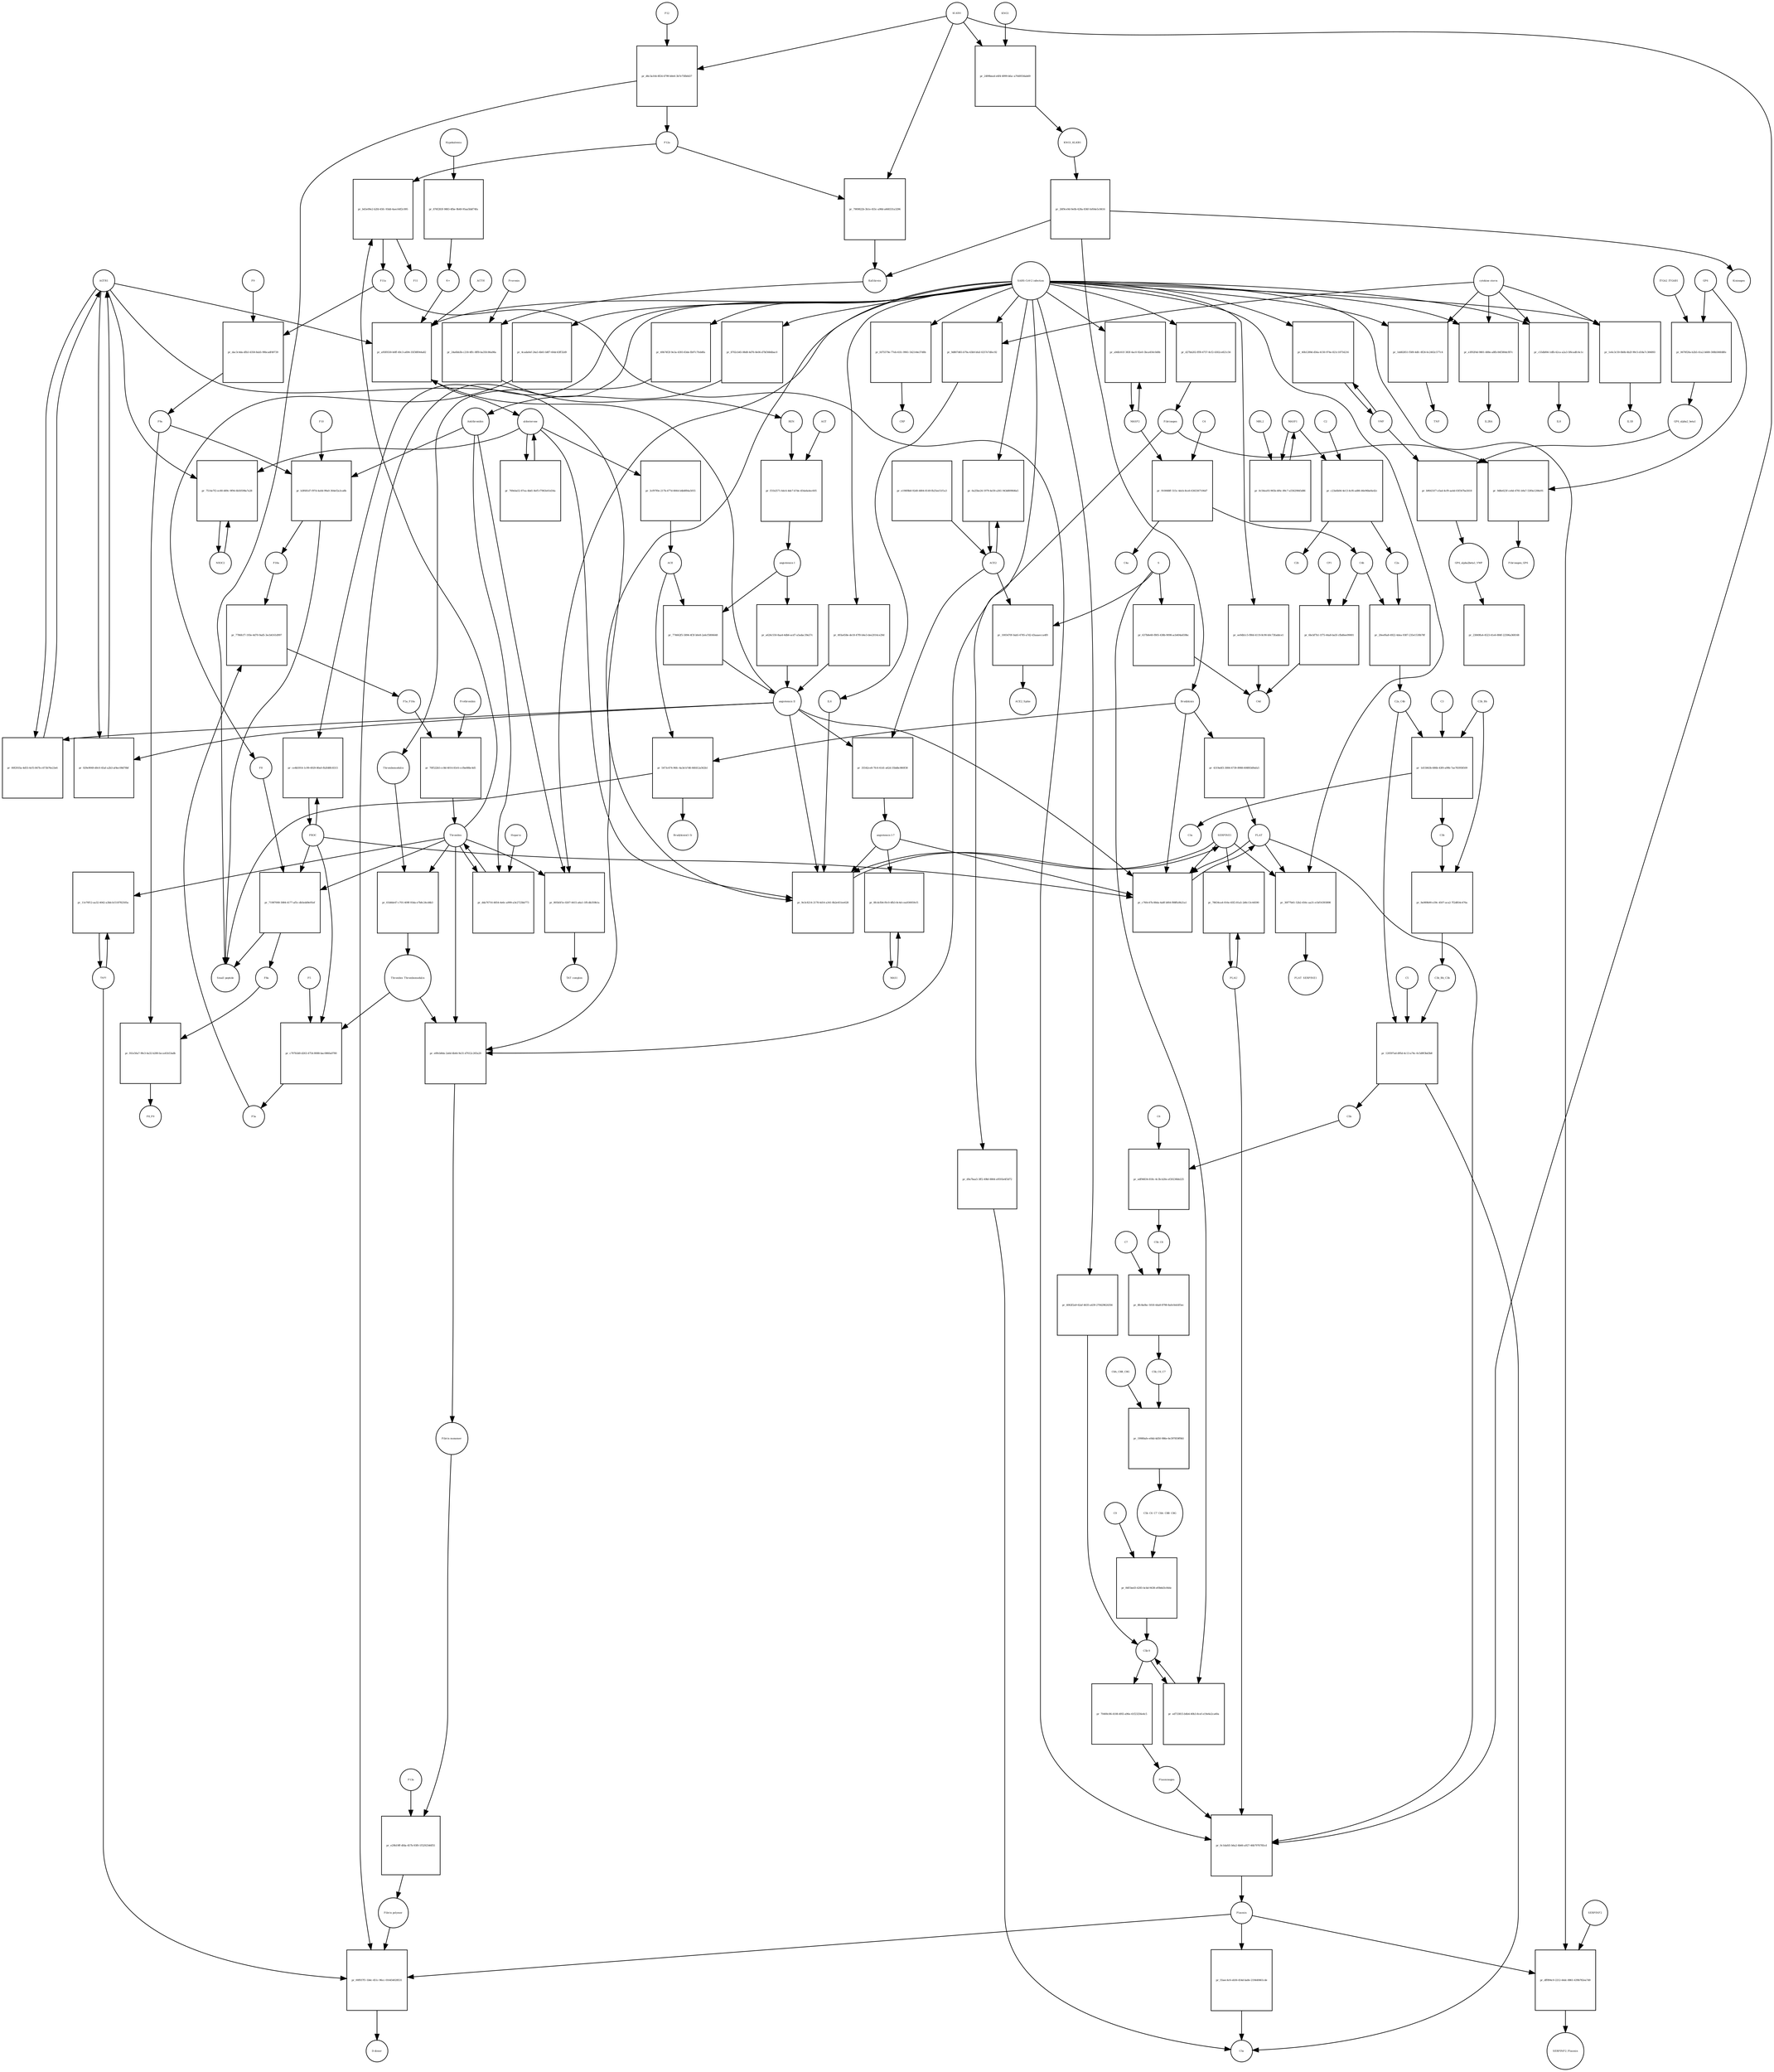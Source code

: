 strict digraph  {
F8 [annotation="urn_miriam_hgnc_3546|urn_miriam_taxonomy_9606", bipartite=0, cls=macromolecule, fontsize=4, label=F8, shape=circle];
"pr_71987008-3084-4177-af5c-db5edd9e95ef" [annotation="", bipartite=1, cls=process, fontsize=4, label="pr_71987008-3084-4177-af5c-db5edd9e95ef", shape=square];
"Small peptide" [annotation=urn_miriam_mesh_D010446, bipartite=0, cls=macromolecule, fontsize=4, label="Small peptide", shape=circle];
F8a [annotation="urn_miriam_hgnc.symbol_F8|urn_miriam_mesh_D015944|urn_miriam_taxonomy_9606", bipartite=0, cls=macromolecule, fontsize=4, label=F8a, shape=circle];
Thrombin [annotation="urn_miriam_hgnc_3535|urn_miriam_taxonomy_9606", bipartite=0, cls=macromolecule, fontsize=4, label=Thrombin, shape=circle];
PROC [annotation="urn_miriam_hgnc_9451|urn_miriam_taxonomy_9606", bipartite=0, cls=macromolecule, fontsize=4, label=PROC, shape=circle];
AGTR1 [annotation=urn_miriam_hgnc_336, bipartite=0, cls=macromolecule, fontsize=4, label=AGTR1, shape=circle];
"pr_00f2935a-4d55-4cf5-847b-c673b76e23e6" [annotation="", bipartite=1, cls=process, fontsize=4, label="pr_00f2935a-4d55-4cf5-847b-c673b76e23e6", shape=square];
"angiotensin II" [annotation="urn_miriam_obo.chebi_CHEBI%3A2718|urn_miriam_taxonomy_9606", bipartite=0, cls="simple chemical", fontsize=4, label="angiotensin II", shape=circle];
NR3C2 [annotation="", bipartite=0, cls=macromolecule, fontsize=4, label=NR3C2, shape=circle];
"pr_7514e7f2-ec80-489c-9f94-6b50598a7a28" [annotation="", bipartite=1, cls=process, fontsize=4, label="pr_7514e7f2-ec80-489c-9f94-6b50598a7a28", shape=square];
aldosterone [annotation="urn_miriam_obo.chebi_CHEBI%3A27584", bipartite=0, cls="simple chemical", fontsize=4, label=aldosterone, shape=circle];
"pr_769eba52-87ea-4bd1-8ef5-f7863e61d34a" [annotation="", bipartite=1, cls=process, fontsize=4, label="pr_769eba52-87ea-4bd1-8ef5-f7863e61d34a", shape=square];
SERPINE1 [annotation="", bipartite=0, cls=macromolecule, fontsize=4, label=SERPINE1, shape=circle];
"pr_9e3c8214-2178-4d14-a341-8b2e451ee628" [annotation="", bipartite=1, cls=process, fontsize=4, label="pr_9e3c8214-2178-4d14-a341-8b2e451ee628", shape=square];
"angiotensin I-7" [annotation="urn_miriam_obo.chebi_CHEBI%3A55438|urn_miriam_taxonomy_9606", bipartite=0, cls="simple chemical", fontsize=4, label="angiotensin I-7", shape=circle];
IL6 [annotation="urn_miriam_hgnc_6018|urn_miriam_taxonomy_9606", bipartite=0, cls=macromolecule, fontsize=4, label=IL6, shape=circle];
"pr_a95f0530-b0ff-49c3-a694-35f38f044a82" [annotation="", bipartite=1, cls=process, fontsize=4, label="pr_a95f0530-b0ff-49c3-a694-35f38f044a82", shape=square];
"SARS-CoV-2 infection" [annotation="urn_miriam_taxonomy_2697049|urn_miriam_mesh_D012327", bipartite=0, cls=phenotype, fontsize=4, label="SARS-CoV-2 infection", shape=circle];
"K+" [annotation="urn_miriam_obo.chebi_CHEBI%3A29103", bipartite=0, cls="simple chemical", fontsize=4, label="K+", shape=circle];
ACTH [annotation=urn_miriam_hgnc_9201, bipartite=0, cls="simple chemical", fontsize=4, label=ACTH, shape=circle];
"pr_493a458e-de18-47f0-b4e3-dee2014ce29d" [annotation="", bipartite=1, cls=process, fontsize=4, label="pr_493a458e-de18-47f0-b4e3-dee2014ce29d", shape=square];
Bradykinin [annotation="urn_miriam_obo.chebi_CHEBI%3A3165|urn_miriam_taxonomy_9606", bipartite=0, cls=macromolecule, fontsize=4, label=Bradykinin, shape=circle];
"pr_5473c674-96fc-4a3d-b7d6-66fd12a562b1" [annotation="", bipartite=1, cls=process, fontsize=4, label="pr_5473c674-96fc-4a3d-b7d6-66fd12a562b1", shape=square];
"Bradykinin(1-5)" [annotation="urn_miriam_mesh_C079000|urn_miriam_taxonomy_9606", bipartite=0, cls=macromolecule, fontsize=4, label="Bradykinin(1-5)", shape=circle];
ACE [annotation="urn_miriam_hgnc_2707|urn_miriam_taxonomy_9606", bipartite=0, cls=macromolecule, fontsize=4, label=ACE, shape=circle];
"pr_4319a6f3-3084-4739-8988-608f83d9afa5" [annotation="", bipartite=1, cls=process, fontsize=4, label="pr_4319a6f3-3084-4739-8988-608f83d9afa5", shape=square];
PLAT [annotation="urn_miriam_hgnc_9051|urn_miriam_taxonomy_9606", bipartite=0, cls=macromolecule, fontsize=4, label=PLAT, shape=circle];
"pr_029e9049-d0c0-45af-a2b3-af4ec08d78bf" [annotation="", bipartite=1, cls=process, fontsize=4, label="pr_029e9049-d0c0-45af-a2b3-af4ec08d78bf", shape=square];
MAS1 [annotation="", bipartite=0, cls=macromolecule, fontsize=4, label=MAS1, shape=circle];
"pr_8fcdcfb4-f0c0-4fb3-8c4d-cea930059cf1" [annotation="", bipartite=1, cls=process, fontsize=4, label="pr_8fcdcfb4-f0c0-4fb3-8c4d-cea930059cf1", shape=square];
Fibrinogen [annotation="urn_miriam_pubmed_19296670|urn_miriam_obo.go_GO%3A0005577|urn_miriam_hgnc_3661|urn_miriam_hgnc_3662|urn_miriam_hgnc_3694|urn_miriam_taxonomy_9606", bipartite=0, cls=complex, fontsize=4, label=Fibrinogen, shape=circle];
"pr_9d8e623f-ce6d-4781-b9a7-53f0a1206e91" [annotation="", bipartite=1, cls=process, fontsize=4, label="pr_9d8e623f-ce6d-4781-b9a7-53f0a1206e91", shape=square];
GP6 [annotation="urn_miriam_hgnc_HGNC%3A14388|urn_miriam_taxonomy_9606", bipartite=0, cls=macromolecule, fontsize=4, label=GP6, shape=circle];
Fibrinogen_GP6 [annotation="urn_miriam_pubmed_19296670|urn_miriam_obo.go_GO%3A0005577|urn_miriam_hgnc_HGNC%3A14388|urn_miriam_taxonomy_9606", bipartite=0, cls=complex, fontsize=4, label=Fibrinogen_GP6, shape=circle];
GP6_alpha2_beta1 [annotation="urn_miriam_pubmed_25051961|urn_miriam_taxonomy_10090|urn_miriam_hgnc_14338|urn_miriam_hgnc_6137|urn_miriam_hgnc_6153", bipartite=0, cls=complex, fontsize=4, label=GP6_alpha2_beta1, shape=circle];
"pr_b96431f7-e5ad-4cf9-aa4d-03f347ba5618" [annotation="", bipartite=1, cls=process, fontsize=4, label="pr_b96431f7-e5ad-4cf9-aa4d-03f347ba5618", shape=square];
VWF [annotation="urn_miriam_hgnc_12726|urn_miriam_taxonomy_9606", bipartite=0, cls=macromolecule, fontsize=4, label=VWF, shape=circle];
GP6_alpha2beta1_VWF [annotation="urn_miriam_pubmed_25051961|urn_miriam_taxonomy_10090|urn_miriam_hgnc_14338|urn_miriam_hgnc_6137|urn_miriam_hgnc_6153|urn_miriam_hgnc_12726", bipartite=0, cls=complex, fontsize=4, label=GP6_alpha2beta1_VWF, shape=circle];
"pr_0670f20a-b2b5-41a2-b680-308b506fd8fe" [annotation="", bipartite=1, cls=process, fontsize=4, label="pr_0670f20a-b2b5-41a2-b680-308b506fd8fe", shape=square];
ITGA2_ITGAB1 [annotation="urn_miriam_intact_EBI-16428357|urn_miriam_hgnc_6137|urn_miriam_hgnc_6153|urn_miriam_taxonomy_9606", bipartite=0, cls=complex, fontsize=4, label=ITGA2_ITGAB1, shape=circle];
"pr_23849fa4-4523-41e6-884f-22596a368168" [annotation="", bipartite=1, cls="omitted process", fontsize=4, label="pr_23849fa4-4523-41e6-884f-22596a368168", shape=square];
"Fibrin polymer" [annotation="urn_miriam_mesh_C465961|urn_miriam_taxonomy_9606", bipartite=0, cls=macromolecule, fontsize=4, label="Fibrin polymer", shape=circle];
"pr_00f937f1-1b6c-451c-96cc-016454028531" [annotation="", bipartite=1, cls=process, fontsize=4, label="pr_00f937f1-1b6c-451c-96cc-016454028531", shape=square];
"D-dimer" [annotation="urn_miriam_pubmed_19008457|urn_miriam_mesh_C036309|urn_miriam_taxonomy_9606", bipartite=0, cls=macromolecule, fontsize=4, label="D-dimer", shape=circle];
Plasmin [annotation="urn_miriam_hgnc.symbol_PLG|urn_miriam_mesh_D005341|urn_miriam_brenda_3.4.21.7|urn_miriam_taxonomy_9606", bipartite=0, cls=macromolecule, fontsize=4, label=Plasmin, shape=circle];
TAFI [annotation="urn_miriam_hgnc_1546|urn_miriam_taxonomy_9606", bipartite=0, cls=macromolecule, fontsize=4, label=TAFI, shape=circle];
"Fibrin monomer" [annotation="urn_miriam_mesh_C011468|urn_miriam_taxonomy_9606", bipartite=0, cls=macromolecule, fontsize=4, label="Fibrin monomer", shape=circle];
"pr_e29b19ff-dfda-457b-93f0-1f5292546f55" [annotation="", bipartite=1, cls=process, fontsize=4, label="pr_e29b19ff-dfda-457b-93f0-1f5292546f55", shape=square];
F13a [annotation="urn_miriam_hgnc.symbol_F13|urn_miriam_mesh_D026122|urn_miriam_brenda_2.3.2.13|urn_miriam_taxonomy_9606", bipartite=0, cls=macromolecule, fontsize=4, label=F13a, shape=circle];
"pr_1dd82851-f589-4dfc-8f26-6c2402c577c4" [annotation="", bipartite=1, cls=process, fontsize=4, label="pr_1dd82851-f589-4dfc-8f26-6c2402c577c4", shape=square];
TNF [annotation="urn_miriam_hgnc_11892|urn_miriam_taxonomy_9606", bipartite=0, cls=macromolecule, fontsize=4, label=TNF, shape=circle];
"cytokine storm" [annotation="urn_miriam_pubmed_2504360|urn_miriam_taxonomy_9606", bipartite=0, cls=phenotype, fontsize=4, label="cytokine storm", shape=circle];
"pr_55aec4c6-eb56-454d-ba8e-219440661cde" [annotation="", bipartite=1, cls=process, fontsize=4, label="pr_55aec4c6-eb56-454d-ba8e-219440661cde", shape=square];
C5a [annotation="urn_miriam_hgnc.symbol_C5|urn_miriam_mesh_D015936|urn_miriam_taxonomy_9606", bipartite=0, cls=macromolecule, fontsize=4, label=C5a, shape=circle];
"pr_70400c86-4108-4f65-a96e-41f23256e4c5" [annotation="", bipartite=1, cls=process, fontsize=4, label="pr_70400c86-4108-4f65-a96e-41f23256e4c5", shape=square];
Plasminogen [annotation="urn_miriam_hgnc_9071|urn_miriam_taxonomy_9606", bipartite=0, cls=macromolecule, fontsize=4, label=Plasminogen, shape=circle];
"C5b-9" [annotation="urn_miriam_obo.go_GO%3A0005579|urn_miriam_mesh_D015938|urn_miriam_mesh_D050776|urn_miriam_hgnc_1339|urn_miriam_hgnc_1346|urn_miriam_hgnc_1352|urn_miriam_hgnc_1353|urn_miriam_hgnc_1354|urn_miriam_hgnc_1358|urn_miriam_taxonomy_9606", bipartite=0, cls=complex, fontsize=4, label="C5b-9", shape=circle];
C2 [annotation="urn_miriam_hgnc_1248|urn_miriam_taxonomy_9606", bipartite=0, cls=macromolecule, fontsize=4, label=C2, shape=circle];
"pr_c23a6b04-4e13-4cf6-ad86-46e96be8a42c" [annotation="", bipartite=1, cls=process, fontsize=4, label="pr_c23a6b04-4e13-4cf6-ad86-46e96be8a42c", shape=square];
C2a [annotation="urn_miriam_hgnc.symbol_C2|urn_miriam_mesh_D050678|urn_miriam_taxonomy_9606", bipartite=0, cls=macromolecule, fontsize=4, label=C2a, shape=circle];
C2b [annotation="urn_miriam_hgnc.symbol_C2|urn_miriam_mesh_D050679|urn_miriam_taxonomy_9606", bipartite=0, cls=macromolecule, fontsize=4, label=C2b, shape=circle];
MASP1 [annotation="urn_miriam_hgnc_6901|urn_miriam_taxonomy_9606", bipartite=0, cls=macromolecule, fontsize=4, label=MASP1, shape=circle];
"pr_e3f92f4d-9801-488e-a8fb-84f380dcf87c" [annotation="", bipartite=1, cls=process, fontsize=4, label="pr_e3f92f4d-9801-488e-a8fb-84f380dcf87c", shape=square];
IL2RA [annotation="urn_miriam_hgnc_6008|urn_miriam_taxonomy_9606", bipartite=0, cls=macromolecule, fontsize=4, label=IL2RA, shape=circle];
"pr_c55dbf66-1dfb-42ca-a2a3-5f6cadfc6c1c" [annotation="", bipartite=1, cls=process, fontsize=4, label="pr_c55dbf66-1dfb-42ca-a2a3-5f6cadfc6c1c", shape=square];
IL8 [annotation="urn_miriam_hgnc_6025|urn_miriam_taxonomy_9606", bipartite=0, cls=macromolecule, fontsize=4, label=IL8, shape=circle];
"pr_d9a7baa5-3ff2-49bf-8864-e9593e4f3d72" [annotation="", bipartite=1, cls=process, fontsize=4, label="pr_d9a7baa5-3ff2-49bf-8864-e9593e4f3d72", shape=square];
"pr_9d807d65-b79a-43b9-bfaf-0257e7dfec92" [annotation="", bipartite=1, cls=process, fontsize=4, label="pr_9d807d65-b79a-43b9-bfaf-0257e7dfec92", shape=square];
"pr_1e6c3c59-0b0b-4b2f-99c5-d18a7c306893" [annotation="", bipartite=1, cls=process, fontsize=4, label="pr_1e6c3c59-0b0b-4b2f-99c5-d18a7c306893", shape=square];
IL1B [annotation="urn_miriam_hgnc_5992|urn_miriam_taxonomy_9606", bipartite=0, cls=macromolecule, fontsize=4, label=IL1B, shape=circle];
Prorenin [annotation="urn_miriam_hgnc_9958|urn_miriam_taxonomy_9606", bipartite=0, cls=macromolecule, fontsize=4, label=Prorenin, shape=circle];
"pr_24a6bb3b-c218-4ffc-8ff8-ba35fc86a98a" [annotation="", bipartite=1, cls=process, fontsize=4, label="pr_24a6bb3b-c218-4ffc-8ff8-ba35fc86a98a", shape=square];
REN [annotation="urn_miriam_hgnc.symbol_REN|urn_miriam_taxonomy_9606", bipartite=0, cls=macromolecule, fontsize=4, label=REN, shape=circle];
Kallikrein [annotation="urn_miriam_hgnc.symbol_KLKB1|urn_miriam_mesh_D020842|urn_miriam_brenda_3.4.21.34|urn_miriam_taxonomy_9606", bipartite=0, cls=macromolecule, fontsize=4, label=Kallikrein, shape=circle];
KLKB1 [annotation="urn_miriam_hgnc_6371|urn_miriam_taxonomy_9606", bipartite=0, cls=macromolecule, fontsize=4, label=KLKB1, shape=circle];
"pr_7909822b-3b1e-455c-a98d-a668331a3296" [annotation="", bipartite=1, cls=process, fontsize=4, label="pr_7909822b-3b1e-455c-a98d-a668331a3296", shape=square];
F12a [annotation="urn_miriam_hgnc.symbol_F12|urn_miriam_mesh_D015956|urn_miriam_brenda_3.4.21.38|urn_miriam_taxonomy_9606", bipartite=0, cls=macromolecule, fontsize=4, label=F12a, shape=circle];
"pr_49b74f2f-9e3a-4393-83de-fb97c7feb8fa" [annotation="", bipartite=1, cls=process, fontsize=4, label="pr_49b74f2f-9e3a-4393-83de-fb97c7feb8fa", shape=square];
Thrombomodulin [annotation="urn_miriam_hgnc_11784|urn_miriam_taxonomy_9606", bipartite=0, cls=macromolecule, fontsize=4, label=Thrombomodulin, shape=circle];
"pr_dff894c0-2212-44dc-8861-439b782ea7d0" [annotation="", bipartite=1, cls=process, fontsize=4, label="pr_dff894c0-2212-44dc-8861-439b782ea7d0", shape=square];
SERPINF2 [annotation="urn_miriam_hgnc_9075|urn_miriam_taxonomy_9606", bipartite=0, cls=macromolecule, fontsize=4, label=SERPINF2, shape=circle];
SERPINF2_Plasmin [annotation="urn_miriam_pubmed_2437112|urn_miriam_biogrid_314240|urn_miriam_hgnc_9075|urn_miriam_mesh_D005341|urn_miriam_taxonomy_9606", bipartite=0, cls=complex, fontsize=4, label=SERPINF2_Plasmin, shape=circle];
"pr_ee9db1c5-f80d-4119-8c90-b0c73faddce1" [annotation="", bipartite=1, cls=process, fontsize=4, label="pr_ee9db1c5-f80d-4119-8c90-b0c73faddce1", shape=square];
C4d [annotation="urn_miriam_hgnc.symbol_C4b|urn_miriam_mesh_C032261|urn_miriam_taxonomy_9606", bipartite=0, cls=macromolecule, fontsize=4, label=C4d, shape=circle];
"pr_4062f2a9-62af-4635-a439-270429624356" [annotation="", bipartite=1, cls=process, fontsize=4, label="pr_4062f2a9-62af-4635-a439-270429624356", shape=square];
"pr_ce4b5914-1c99-4929-80a0-fb2fd8fc8315" [annotation="", bipartite=1, cls=process, fontsize=4, label="pr_ce4b5914-1c99-4929-80a0-fb2fd8fc8315", shape=square];
"pr_40b1289d-d56a-4150-974e-821c18754216" [annotation="", bipartite=1, cls=process, fontsize=4, label="pr_40b1289d-d56a-4150-974e-821c18754216", shape=square];
"pr_fd75579e-77eb-41fc-9961-542144e37d0b" [annotation="", bipartite=1, cls=process, fontsize=4, label="pr_fd75579e-77eb-41fc-9961-542144e37d0b", shape=square];
CRP [annotation="urn_miriam_hgnc_2367|urn_miriam_taxonomy_9606", bipartite=0, cls=macromolecule, fontsize=4, label=CRP, shape=circle];
"pr_ed733815-b4b4-40b3-8cef-e19e6e2ca40a" [annotation="", bipartite=1, cls=process, fontsize=4, label="pr_ed733815-b4b4-40b3-8cef-e19e6e2ca40a", shape=square];
S [annotation="urn_miriam_uniprot_P0DTC2|urn_miriam_uniprot_P59594|urn_miriam_taxonomy_2697049", bipartite=0, cls=macromolecule, fontsize=4, label=S, shape=circle];
"pr_637b8e60-f805-438b-9098-acb404a659bc" [annotation="", bipartite=1, cls=process, fontsize=4, label="pr_637b8e60-f805-438b-9098-acb404a659bc", shape=square];
"pr_35542ce8-7fc6-41d1-a62d-35bdbc860f38" [annotation="", bipartite=1, cls=process, fontsize=4, label="pr_35542ce8-7fc6-41d1-a62d-35bdbc860f38", shape=square];
ACE2 [annotation="urn_miriam_hgnc_13557|urn_miriam_taxonomy_9606", bipartite=0, cls=macromolecule, fontsize=4, label=ACE2, shape=circle];
"pr_e190f8b8-92d0-4804-8149-fb25ee51f1a3" [annotation="", bipartite=1, cls=process, fontsize=4, label="pr_e190f8b8-92d0-4804-8149-fb25ee51f1a3", shape=square];
"pr_1005470f-0ab5-4785-a7d2-d3aaaecca4f0" [annotation="", bipartite=1, cls=process, fontsize=4, label="pr_1005470f-0ab5-4785-a7d2-d3aaaecca4f0", shape=square];
ACE2_Spike [annotation="urn_miriam_pdb_6CS2|urn_miriam_hgnc_13557|urn_miriam_uniprot_P0DTC2|urn_miriam_taxonomy_9606|urn_miriam_taxonomy_2697049", bipartite=0, cls=complex, fontsize=4, label=ACE2_Spike, shape=circle];
"pr_6a25be24-1979-4e59-a361-943d809fd6a5" [annotation="", bipartite=1, cls=process, fontsize=4, label="pr_6a25be24-1979-4e59-a361-943d809fd6a5", shape=square];
"pr_8702cb45-08d8-4d76-8e06-d7bf368dbac0" [annotation="", bipartite=1, cls=process, fontsize=4, label="pr_8702cb45-08d8-4d76-8e06-d7bf368dbac0", shape=square];
Antithrombin [annotation="urn_miriam_hgnc_775|urn_miriam_taxonomy_9606", bipartite=0, cls=macromolecule, fontsize=4, label=Antithrombin, shape=circle];
"pr_4cada0ef-24a5-4b61-b8f7-60dc43ff32d9" [annotation="", bipartite=1, cls=process, fontsize=4, label="pr_4cada0ef-24a5-4b61-b8f7-60dc43ff32d9", shape=square];
C4b [annotation="urn_miriam_hgnc_1324|urn_miriam_taxonomy_9606", bipartite=0, cls=macromolecule, fontsize=4, label=C4b, shape=circle];
"pr_6bcbf7b1-1f75-44a8-ba5f-cfbd6ee99001" [annotation="", bipartite=1, cls=process, fontsize=4, label="pr_6bcbf7b1-1f75-44a8-ba5f-cfbd6ee99001", shape=square];
CFI [annotation="urn_miriam_hgnc_2771|urn_miriam_taxonomy_9606", bipartite=0, cls=macromolecule, fontsize=4, label=CFI, shape=circle];
C3b [annotation="urn_miriam_hgnc.symbol_C3|urn_miriam_mesh_D003179|urn_miriam_taxonomy_9606", bipartite=0, cls=macromolecule, fontsize=4, label=C3b, shape=circle];
"pr_9a989b90-e39c-4507-aca2-7f2d854c476a" [annotation="", bipartite=1, cls=process, fontsize=4, label="pr_9a989b90-e39c-4507-aca2-7f2d854c476a", shape=square];
C3b_Bb [annotation="urn_miriam_pubmed_12440962|urn_miriam_brenda_3.4.21.47|urn_miriam_mesh_D051561|urn_miriam_mesh_D003179|urn_miriam_hgnc_1037|urn_miriam_taxonomy_9606", bipartite=0, cls=complex, fontsize=4, label=C3b_Bb, shape=circle];
C3b_Bb_C3b [annotation="urn_miriam_pubmed_12440962|urn_miriam_brenda_34.4.21.47|urn_miriam_mesh_D051566|urn_miriam_mesh_D003179|urn_miriam_hgnc_1037|urn_miriam_taxonomy_9606", bipartite=0, cls=complex, fontsize=4, label=C3b_Bb_C3b, shape=circle];
"pr_20eef6a8-4922-4dea-9387-235e1530b78f" [annotation="", bipartite=1, cls=process, fontsize=4, label="pr_20eef6a8-4922-4dea-9387-235e1530b78f", shape=square];
C2a_C4b [annotation="urn_miriam_mesh_D051574|urn_miriam_brenda_3.4.21.43|urn_miriam_mesh_D050678|urn_miriam_hgnc_1324|urn_miriam_taxonomy_9606", bipartite=0, cls=complex, fontsize=4, label=C2a_C4b, shape=circle];
C4 [annotation="urn_miriam_mesh_D00318|urn_miriam_taxonomy_9606", bipartite=0, cls=macromolecule, fontsize=4, label=C4, shape=circle];
"pr_910068ff-515c-4dcb-8ce6-6363367106d7" [annotation="", bipartite=1, cls=process, fontsize=4, label="pr_910068ff-515c-4dcb-8ce6-6363367106d7", shape=square];
C4a [annotation="urn_miriam_hgnc_1323|urn_miriam_taxonomy_9606", bipartite=0, cls=macromolecule, fontsize=4, label=C4a, shape=circle];
MASP2 [annotation="urn_miriam_hgnc_6902|urn_miriam_taxonomy_9606", bipartite=0, cls=macromolecule, fontsize=4, label=MASP2, shape=circle];
"pr_0c56ea93-965b-4f6c-89c7-a55629845d86" [annotation="", bipartite=1, cls=process, fontsize=4, label="pr_0c56ea93-965b-4f6c-89c7-a55629845d86", shape=square];
MBL2 [annotation="urn_miriam_hgnc_6902|urn_miriam_taxonomy_9606", bipartite=0, cls=macromolecule, fontsize=4, label=MBL2, shape=circle];
"pr_a9db161f-383f-4ac0-92e0-3bca450c0d0b" [annotation="", bipartite=1, cls=process, fontsize=4, label="pr_a9db161f-383f-4ac0-92e0-3bca450c0d0b", shape=square];
PLAU [annotation="urn_miriam_hgnc_9052|urn_miriam_taxonomy_9606", bipartite=0, cls=macromolecule, fontsize=4, label=PLAU, shape=circle];
"pr_78634ca4-016e-45f2-81a5-2d6c13c44590" [annotation="", bipartite=1, cls=process, fontsize=4, label="pr_78634ca4-016e-45f2-81a5-2d6c13c44590", shape=square];
C5b_C6_C7_C8A_C8B_C8G [annotation="urn_miriam_pubmed_28630159|urn_miriam_mesh_C042295|urn_miriam_mesh_D050776|urn_miriam_hgnc_1339|urn_miriam_hgnc_1352|urn_miriam_hgnc_1353|urn_miriam_hgnc_1354|urn_miriam_taxonomy_9606", bipartite=0, cls=complex, fontsize=4, label=C5b_C6_C7_C8A_C8B_C8G, shape=circle];
"pr_84f1bed3-4283-4cbd-9438-ef0b6d3c844c" [annotation="", bipartite=1, cls=process, fontsize=4, label="pr_84f1bed3-4283-4cbd-9438-ef0b6d3c844c", shape=square];
C9 [annotation="urn_miriam_hgnc_1358|urn_miriam_taxonomy_9606", bipartite=0, cls=macromolecule, fontsize=4, label=C9, shape=circle];
C5b_C6_C7 [annotation="urn_miriam_pubmed_28630159|urn_miriam_mesh_C037453|urn_miriam_mesh_D050776|urn_miriam_hgnc_1339|urn_miriam_hgnc_1346|urn_miriam_taxonomy_9606", bipartite=0, cls=complex, fontsize=4, label=C5b_C6_C7, shape=circle];
"pr_19980afe-e04d-4d50-986e-6e397859f9b5" [annotation="", bipartite=1, cls=process, fontsize=4, label="pr_19980afe-e04d-4d50-986e-6e397859f9b5", shape=square];
C8A_C8B_C8G [annotation="urn_miriam_mesh_D003185|urn_miriam_hgnc_1353|urn_miriam_hgnc_1352|urn_miriam_hgnc_1354|urn_miriam_taxonomy_9606", bipartite=0, cls=complex, fontsize=4, label=C8A_C8B_C8G, shape=circle];
C5b_C6 [annotation="urn_miriam_mesh_C050974|urn_miriam_mesh_D050776|urn_miriam_hgnc_1339|urn_miriam_taxonomy_9606", bipartite=0, cls=complex, fontsize=4, label=C5b_C6, shape=circle];
"pr_8fc8a0bc-5018-44a8-8798-8a0c0eb5f5ec" [annotation="", bipartite=1, cls=process, fontsize=4, label="pr_8fc8a0bc-5018-44a8-8798-8a0c0eb5f5ec", shape=square];
C7 [annotation="urn_miriam_hgnc_HGNC%3A1346|urn_miriam_taxonomy_9606", bipartite=0, cls=macromolecule, fontsize=4, label=C7, shape=circle];
C5b [annotation="urn_miriam_hgnc.symbol_C5|urn_miriam_mesh_D050776|urn_miriam_taxonomy_9606", bipartite=0, cls=macromolecule, fontsize=4, label=C5b, shape=circle];
"pr_edf94834-818c-4c3b-b20e-ef20236bb225" [annotation="", bipartite=1, cls=process, fontsize=4, label="pr_edf94834-818c-4c3b-b20e-ef20236bb225", shape=square];
C6 [annotation="urn_miriam_hgnc_1339|urn_miriam_taxonomy_9606", bipartite=0, cls=macromolecule, fontsize=4, label=C6, shape=circle];
C5 [annotation="urn_miriam_hgnc_1331|urn_miriam_taxonomy_9606", bipartite=0, cls=macromolecule, fontsize=4, label=C5, shape=circle];
"pr_120597ad-d95d-4c13-a74c-0c5d9f3bd3b8" [annotation="", bipartite=1, cls=process, fontsize=4, label="pr_120597ad-d95d-4c13-a74c-0c5d9f3bd3b8", shape=square];
C3 [annotation="urn_miriam_hgnc_1318|urn_miriam_taxonomy_9606", bipartite=0, cls=macromolecule, fontsize=4, label=C3, shape=circle];
"pr_1d15843b-686b-43f0-a99b-7ae783958509" [annotation="", bipartite=1, cls=process, fontsize=4, label="pr_1d15843b-686b-43f0-a99b-7ae783958509", shape=square];
C3a [annotation="urn_miriam_hgnc.symbol_C3|urn_miriam_mesh_D015926|urn_miriam_taxonomy_9606", bipartite=0, cls=macromolecule, fontsize=4, label=C3a, shape=circle];
"pr_61b8de47-c701-409f-93da-e7b8c24cd4b3" [annotation="", bipartite=1, cls=process, fontsize=4, label="pr_61b8de47-c701-409f-93da-e7b8c24cd4b3", shape=square];
Thrombin_Thrombomodulin [annotation="urn_miriam_pubmed_6282863|urn_miriam_taxonomy_9986|urn_miriam_biogrid_283352|urn_miriam_mesh_D013917|urn_miriam_hgnc_11784", bipartite=0, cls=complex, fontsize=4, label=Thrombin_Thrombomodulin, shape=circle];
"pr_e89cb8da-2a6d-4b44-9e31-d7612c265a20" [annotation="", bipartite=1, cls=process, fontsize=4, label="pr_e89cb8da-2a6d-4b44-9e31-d7612c265a20", shape=square];
KNG1_KLKB1 [annotation="urn_miriam_pubmed_17598838|urn_miriam_intact_EBI-10087151|urn_miriam_hgnc_6371|urn_miriam_hgnc_6383|urn_miriam_taxonomy_9606", bipartite=0, cls=complex, fontsize=4, label=KNG1_KLKB1, shape=circle];
"pr_26f9ce9d-9e0b-428a-836f-fef64e5c8416" [annotation="", bipartite=1, cls=process, fontsize=4, label="pr_26f9ce9d-9e0b-428a-836f-fef64e5c8416", shape=square];
Kininogen [annotation="urn_miriam_hgnc.symbol_KNG1|urn_miriam_mesh_D019679|urn_miriam_taxonomy_9606", bipartite=0, cls=macromolecule, fontsize=4, label=Kininogen, shape=circle];
"pr_d27bb202-fff8-4757-8cf2-4302ce821c56" [annotation="", bipartite=1, cls=process, fontsize=4, label="pr_d27bb202-fff8-4757-8cf2-4302ce821c56", shape=square];
"angiotensin I" [annotation="urn_miriam_obo.chebi_CHEBI%3A2718|urn_miriam_taxonomy_9606", bipartite=0, cls="simple chemical", fontsize=4, label="angiotensin I", shape=circle];
"pr_a626c550-8aa4-4db6-acd7-a5adac39a57c" [annotation="", bipartite=1, cls=process, fontsize=4, label="pr_a626c550-8aa4-4db6-acd7-a5adac39a57c", shape=square];
"pr_30f77b61-52b2-456c-aa31-e1bf16393898" [annotation="", bipartite=1, cls=process, fontsize=4, label="pr_30f77b61-52b2-456c-aa31-e1bf16393898", shape=square];
PLAT_SERPINE1 [annotation="urn_miriam_pubmed_22449964|urn_miriam_intact_EBI-7800882|urn_miriam_hgnc_9051|urn_miriam_hgnc_8593|urn_miriam_taxonomy_9606", bipartite=0, cls=complex, fontsize=4, label=PLAT_SERPINE1, shape=circle];
"pr_11e70f12-aa32-4042-a3bb-b1518782505a" [annotation="", bipartite=1, cls=process, fontsize=4, label="pr_11e70f12-aa32-4042-a3bb-b1518782505a", shape=square];
"pr_c760c47b-88da-4a8f-bf64-f88ffa9b21a1" [annotation="", bipartite=1, cls=process, fontsize=4, label="pr_c760c47b-88da-4a8f-bf64-f88ffa9b21a1", shape=square];
"pr_805b5f1e-0267-4415-a6a1-1ffcdb359b1a" [annotation="", bipartite=1, cls=process, fontsize=4, label="pr_805b5f1e-0267-4415-a6a1-1ffcdb359b1a", shape=square];
"TAT complex" [annotation="urn_miriam_pubmed_22930518|urn_miriam_mesh_C046193|urn_miriam_mesh_D013917|urn_miriam_hgnc_775|urn_miriam_taxonomy_9606", bipartite=0, cls=complex, fontsize=4, label="TAT complex", shape=circle];
"pr_0c1dafd1-b6a2-4b66-a927-46b7976785cd" [annotation="", bipartite=1, cls=process, fontsize=4, label="pr_0c1dafd1-b6a2-4b66-a927-46b7976785cd", shape=square];
F11a [annotation="urn_miriam_hgnc.symbol_F11|urn_miriam_mesh_D015945|urn_miriam_brenda_3.4.21.27|urn_miriam_taxonomy_9606", bipartite=0, cls=macromolecule, fontsize=4, label=F11a, shape=circle];
"pr_dda76716-4854-4e6c-a999-a3e2723bb773" [annotation="", bipartite=1, cls=process, fontsize=4, label="pr_dda76716-4854-4e6c-a999-a3e2723bb773", shape=square];
Heparin [annotation="urn_miriam_pubmed_708377|urn_miriam_obo.chebi_CHEBI%3A28304|urn_miriam_taxonomy_9606", bipartite=0, cls="simple chemical", fontsize=4, label=Heparin, shape=circle];
Prothrombin [annotation="urn_miriam_hgnc_3535|urn_miriam_taxonomy_9606", bipartite=0, cls=macromolecule, fontsize=4, label=Prothrombin, shape=circle];
"pr_70f522b5-cc8d-4014-83c6-ccfbe88bc4d5" [annotation="", bipartite=1, cls=process, fontsize=4, label="pr_70f522b5-cc8d-4014-83c6-ccfbe88bc4d5", shape=square];
F5a_F10a [annotation="urn_miriam_pubmed_2303476|urn_miriam_mesh_C022475|urn_miriam_mesh_D15943|urn_miriam_mesh_D015951|urn_miriam_taxonomy_9606", bipartite=0, cls=complex, fontsize=4, label=F5a_F10a, shape=circle];
F10a [annotation="urn_miriam_hgnc.symbol_F10|urn_miriam_mesh_D015951|urn_miriam_brenda_3.4.21.6|urn_miriam_taxonomy_9606", bipartite=0, cls=macromolecule, fontsize=4, label=F10a, shape=circle];
"pr_7786fcf7-193e-4d70-9ad5-3ecb4161d997" [annotation="", bipartite=1, cls=process, fontsize=4, label="pr_7786fcf7-193e-4d70-9ad5-3ecb4161d997", shape=square];
F5a [annotation="urn_miriam_hgnc.symbol_F5|urn_miriam_mesh_D015943|urn_miriam_taxonomy_9606", bipartite=0, cls=macromolecule, fontsize=4, label=F5a, shape=circle];
F5 [annotation="urn_miriam_hgnc_3541|urn_miriam_taxonomy_9606", bipartite=0, cls=macromolecule, fontsize=4, label=F5, shape=circle];
"pr_c707b5d0-d263-4754-8088-bac0860a0780" [annotation="", bipartite=1, cls=process, fontsize=4, label="pr_c707b5d0-d263-4754-8088-bac0860a0780", shape=square];
F9a [annotation="urn_miriam_hgnc.symbol_F9|urn_miriam_mesh_D015949|urn_miriam_taxonomy_9606", bipartite=0, cls=macromolecule, fontsize=4, label=F9a, shape=circle];
"pr_f41e56a7-9fe3-4a32-b280-bcca41b53adb" [annotation="", bipartite=1, cls=process, fontsize=4, label="pr_f41e56a7-9fe3-4a32-b280-bcca41b53adb", shape=square];
F8_F9 [annotation="urn_miriam_pubmed_22471307|urn_miriam_hgnc_3546|urn_miriam_hgnc_35531|urn_miriam_intact_EBI-11621595|urn_miriam_taxonomy_9606", bipartite=0, cls=complex, fontsize=4, label=F8_F9, shape=circle];
F9 [annotation="urn_miriam_hgnc_35531|urn_miriam_taxonomy_9606", bipartite=0, cls=macromolecule, fontsize=4, label=F9, shape=circle];
"pr_dac3c4da-dfb3-4358-8ab5-99bcadf49739" [annotation="", bipartite=1, cls=process, fontsize=4, label="pr_dac3c4da-dfb3-4358-8ab5-99bcadf49739", shape=square];
"pr_2499bea4-e6f4-4999-bfac-a7649556ab69" [annotation="", bipartite=1, cls=process, fontsize=4, label="pr_2499bea4-e6f4-4999-bfac-a7649556ab69", shape=square];
KNG1 [annotation="urn_miriam_hgnc.symbol_6383|urn_miriam_taxonomy_9606", bipartite=0, cls=macromolecule, fontsize=4, label=KNG1, shape=circle];
"pr_b43e09e2-b2fd-45fc-93dd-4aec64f2c095" [annotation="", bipartite=1, cls=process, fontsize=4, label="pr_b43e09e2-b2fd-45fc-93dd-4aec64f2c095", shape=square];
F11 [annotation="urn_miriam_hgnc_3529|urn_miriam_taxonomy_9606", bipartite=0, cls=macromolecule, fontsize=4, label=F11, shape=circle];
F12 [annotation="urn_miriam_hgnc_3530|urn_miriam_taxonomy_9606", bipartite=0, cls=macromolecule, fontsize=4, label=F12, shape=circle];
"pr_d6c3a164-8f24-4799-b0e6-3b7e75fb6437" [annotation="", bipartite=1, cls=process, fontsize=4, label="pr_d6c3a164-8f24-4799-b0e6-3b7e75fb6437", shape=square];
"pr_774662f5-5894-4f3f-b0e8-2a6cf5806648" [annotation="", bipartite=1, cls=process, fontsize=4, label="pr_774662f5-5894-4f3f-b0e8-2a6cf5806648", shape=square];
F10 [annotation="urn_miriam_hgnc_3528|urn_miriam_taxonomy_9606", bipartite=0, cls=macromolecule, fontsize=4, label=F10, shape=circle];
"pr_b3f681d7-f97d-4a0d-99a0-364ef2a3ca8b" [annotation="", bipartite=1, cls=process, fontsize=4, label="pr_b3f681d7-f97d-4a0d-99a0-364ef2a3ca8b", shape=square];
AGT [annotation="urn_miriam_hgnc_333|urn_miriam_taxonomy_9606", bipartite=0, cls=macromolecule, fontsize=4, label=AGT, shape=circle];
"pr_f31b2571-6dc4-4de7-b7de-454a6a4ec605" [annotation="", bipartite=1, cls=process, fontsize=4, label="pr_f31b2571-6dc4-4de7-b7de-454a6a4ec605", shape=square];
"pr_3cf97f0e-217b-477d-8064-b4b8f84a5055" [annotation="", bipartite=1, cls=process, fontsize=4, label="pr_3cf97f0e-217b-477d-8064-b4b8f84a5055", shape=square];
"pr_876f283f-9883-4fbe-9b48-95aa5bbf74fa" [annotation="", bipartite=1, cls=process, fontsize=4, label="pr_876f283f-9883-4fbe-9b48-95aa5bbf74fa", shape=square];
Hypokalemia [annotation="urn_miriam_mesh_D007008|urn_miriam_taxonomy_9606", bipartite=0, cls=phenotype, fontsize=4, label=Hypokalemia, shape=circle];
F8 -> "pr_71987008-3084-4177-af5c-db5edd9e95ef"  [annotation="", interaction_type=consumption];
"pr_71987008-3084-4177-af5c-db5edd9e95ef" -> "Small peptide"  [annotation="", interaction_type=production];
"pr_71987008-3084-4177-af5c-db5edd9e95ef" -> F8a  [annotation="", interaction_type=production];
F8a -> "pr_f41e56a7-9fe3-4a32-b280-bcca41b53adb"  [annotation="", interaction_type=consumption];
Thrombin -> "pr_71987008-3084-4177-af5c-db5edd9e95ef"  [annotation="urn_miriam_pubmed_15746105|urn_miriam_taxonomy_9606", interaction_type=catalysis];
Thrombin -> "pr_61b8de47-c701-409f-93da-e7b8c24cd4b3"  [annotation="", interaction_type=consumption];
Thrombin -> "pr_e89cb8da-2a6d-4b44-9e31-d7612c265a20"  [annotation="urn_miriam_pubmed_6282863|urn_miriam_pubmed_28228446|urn_miriam_pubmed_2117226|urn_miriam_taxonomy_9606", interaction_type=catalysis];
Thrombin -> "pr_11e70f12-aa32-4042-a3bb-b1518782505a"  [annotation="urn_miriam_pubmed_23809134|urn_miriam_taxonomy_9823", interaction_type=catalysis];
Thrombin -> "pr_805b5f1e-0267-4415-a6a1-1ffcdb359b1a"  [annotation="", interaction_type=consumption];
Thrombin -> "pr_dda76716-4854-4e6c-a999-a3e2723bb773"  [annotation="", interaction_type=consumption];
Thrombin -> "pr_b43e09e2-b2fd-45fc-93dd-4aec64f2c095"  [annotation="urn_miriam_pubmed_21304106|urn_miriam_pubmed_8631976|urn_miriam_taxonomy_9606", interaction_type=catalysis];
PROC -> "pr_71987008-3084-4177-af5c-db5edd9e95ef"  [annotation="urn_miriam_pubmed_15746105|urn_miriam_taxonomy_9606", interaction_type=inhibition];
PROC -> "pr_ce4b5914-1c99-4929-80a0-fb2fd8fc8315"  [annotation="", interaction_type=consumption];
PROC -> "pr_c760c47b-88da-4a8f-bf64-f88ffa9b21a1"  [annotation="urn_miriam_pubmed_10373228|urn_miriam_pubmed_3124286|urn_miriam_taxonomy_9606|urn_miriam_pubmed_12091055|urn_miriam_pubmed_3096399", interaction_type=inhibition];
PROC -> "pr_c707b5d0-d263-4754-8088-bac0860a0780"  [annotation="urn_miriam_pubmed_6282863|urn_miriam_pubmed_6572921|urn_miriam_pubmed_2322551|urn_miriam_taxonomy_9606", interaction_type=inhibition];
AGTR1 -> "pr_00f2935a-4d55-4cf5-847b-c673b76e23e6"  [annotation="", interaction_type=consumption];
AGTR1 -> "pr_7514e7f2-ec80-489c-9f94-6b50598a7a28"  [annotation="urn_miriam_pubmed_21349712|urn_miriam_taxonomy_10116|urn_miriam_pubmed_7045029|urn_miriam_taxonomy_10090", interaction_type=catalysis];
AGTR1 -> "pr_9e3c8214-2178-4d14-a341-8b2e451ee628"  [annotation="urn_miriam_pubmed_2091055|urn_miriam_taxonomy_9606|urn_miriam_pubmed_8034668|urn_miriam_pubmed_20591974|urn_miriam_pubmed_11983698", interaction_type=catalysis];
AGTR1 -> "pr_a95f0530-b0ff-49c3-a694-35f38f044a82"  [annotation="urn_miriam_pubmed_8404594|urn_miriam_taxonomy_9606|urn_miriam_pubmed_173529|urn_miriam_taxonomy_9615|urn_miriam_pubmed_32565254", interaction_type=catalysis];
AGTR1 -> "pr_029e9049-d0c0-45af-a2b3-af4ec08d78bf"  [annotation="", interaction_type=consumption];
"pr_00f2935a-4d55-4cf5-847b-c673b76e23e6" -> AGTR1  [annotation="", interaction_type=production];
"angiotensin II" -> "pr_00f2935a-4d55-4cf5-847b-c673b76e23e6"  [annotation="", interaction_type=stimulation];
"angiotensin II" -> "pr_9e3c8214-2178-4d14-a341-8b2e451ee628"  [annotation="urn_miriam_pubmed_2091055|urn_miriam_taxonomy_9606|urn_miriam_pubmed_8034668|urn_miriam_pubmed_20591974|urn_miriam_pubmed_11983698", interaction_type=catalysis];
"angiotensin II" -> "pr_a95f0530-b0ff-49c3-a694-35f38f044a82"  [annotation="urn_miriam_pubmed_8404594|urn_miriam_taxonomy_9606|urn_miriam_pubmed_173529|urn_miriam_taxonomy_9615|urn_miriam_pubmed_32565254", interaction_type=catalysis];
"angiotensin II" -> "pr_029e9049-d0c0-45af-a2b3-af4ec08d78bf"  [annotation="urn_miriam_pubmed_8158359|urn_miriam_taxonomy_9606", interaction_type=stimulation];
"angiotensin II" -> "pr_35542ce8-7fc6-41d1-a62d-35bdbc860f38"  [annotation="", interaction_type=consumption];
"angiotensin II" -> "pr_c760c47b-88da-4a8f-bf64-f88ffa9b21a1"  [annotation="urn_miriam_pubmed_10373228|urn_miriam_pubmed_3124286|urn_miriam_taxonomy_9606|urn_miriam_pubmed_12091055|urn_miriam_pubmed_3096399", interaction_type=catalysis];
NR3C2 -> "pr_7514e7f2-ec80-489c-9f94-6b50598a7a28"  [annotation="", interaction_type=consumption];
"pr_7514e7f2-ec80-489c-9f94-6b50598a7a28" -> NR3C2  [annotation="", interaction_type=production];
aldosterone -> "pr_7514e7f2-ec80-489c-9f94-6b50598a7a28"  [annotation="urn_miriam_pubmed_21349712|urn_miriam_taxonomy_10116|urn_miriam_pubmed_7045029|urn_miriam_taxonomy_10090", interaction_type=stimulation];
aldosterone -> "pr_769eba52-87ea-4bd1-8ef5-f7863e61d34a"  [annotation="", interaction_type=consumption];
aldosterone -> "pr_9e3c8214-2178-4d14-a341-8b2e451ee628"  [annotation="urn_miriam_pubmed_2091055|urn_miriam_taxonomy_9606|urn_miriam_pubmed_8034668|urn_miriam_pubmed_20591974|urn_miriam_pubmed_11983698", interaction_type=catalysis];
aldosterone -> "pr_3cf97f0e-217b-477d-8064-b4b8f84a5055"  [annotation="urn_miriam_pubmed_5932931|urn_miriam_taxonomy_10116", interaction_type=catalysis];
"pr_769eba52-87ea-4bd1-8ef5-f7863e61d34a" -> aldosterone  [annotation="", interaction_type=production];
SERPINE1 -> "pr_9e3c8214-2178-4d14-a341-8b2e451ee628"  [annotation="", interaction_type=consumption];
SERPINE1 -> "pr_78634ca4-016e-45f2-81a5-2d6c13c44590"  [annotation="urn_miriam_pubmed_21199867|urn_miriam_taxonomy_9606", interaction_type=inhibition];
SERPINE1 -> "pr_30f77b61-52b2-456c-aa31-e1bf16393898"  [annotation="", interaction_type=consumption];
SERPINE1 -> "pr_c760c47b-88da-4a8f-bf64-f88ffa9b21a1"  [annotation="urn_miriam_pubmed_10373228|urn_miriam_pubmed_3124286|urn_miriam_taxonomy_9606|urn_miriam_pubmed_12091055|urn_miriam_pubmed_3096399", interaction_type=inhibition];
"pr_9e3c8214-2178-4d14-a341-8b2e451ee628" -> SERPINE1  [annotation="", interaction_type=production];
"angiotensin I-7" -> "pr_9e3c8214-2178-4d14-a341-8b2e451ee628"  [annotation="urn_miriam_pubmed_2091055|urn_miriam_taxonomy_9606|urn_miriam_pubmed_8034668|urn_miriam_pubmed_20591974|urn_miriam_pubmed_11983698", interaction_type=inhibition];
"angiotensin I-7" -> "pr_8fcdcfb4-f0c0-4fb3-8c4d-cea930059cf1"  [annotation="urn_miriam_pubmed_18026570|urn_miriam_taxonomy_10090", interaction_type=stimulation];
"angiotensin I-7" -> "pr_c760c47b-88da-4a8f-bf64-f88ffa9b21a1"  [annotation="urn_miriam_pubmed_10373228|urn_miriam_pubmed_3124286|urn_miriam_taxonomy_9606|urn_miriam_pubmed_12091055|urn_miriam_pubmed_3096399", interaction_type=inhibition];
IL6 -> "pr_9e3c8214-2178-4d14-a341-8b2e451ee628"  [annotation="urn_miriam_pubmed_2091055|urn_miriam_taxonomy_9606|urn_miriam_pubmed_8034668|urn_miriam_pubmed_20591974|urn_miriam_pubmed_11983698", interaction_type=catalysis];
"pr_a95f0530-b0ff-49c3-a694-35f38f044a82" -> aldosterone  [annotation="", interaction_type=production];
"SARS-CoV-2 infection" -> "pr_a95f0530-b0ff-49c3-a694-35f38f044a82"  [annotation="urn_miriam_pubmed_8404594|urn_miriam_taxonomy_9606|urn_miriam_pubmed_173529|urn_miriam_taxonomy_9615|urn_miriam_pubmed_32565254", interaction_type="necessary stimulation"];
"SARS-CoV-2 infection" -> "pr_493a458e-de18-47f0-b4e3-dee2014ce29d"  [annotation="urn_miriam_pubmed_32048163|urn_miriam_taxonomy_9606", interaction_type=catalysis];
"SARS-CoV-2 infection" -> "pr_00f937f1-1b6c-451c-96cc-016454028531"  [annotation="urn_miriam_pubmed_29096812|urn_miriam_pubmed_10574983|urn_miriam_pubmed_32172226|urn_miriam_taxonomy_9606", interaction_type="necessary stimulation"];
"SARS-CoV-2 infection" -> "pr_1dd82851-f589-4dfc-8f26-6c2402c577c4"  [annotation="urn_miriam_pubmed_32504360|urn_miriam_taxonomy_9606", interaction_type=stimulation];
"SARS-CoV-2 infection" -> "pr_e3f92f4d-9801-488e-a8fb-84f380dcf87c"  [annotation="urn_miriam_pubmed_32286245|urn_miriam_taxonomy_9606", interaction_type=stimulation];
"SARS-CoV-2 infection" -> "pr_c55dbf66-1dfb-42ca-a2a3-5f6cadfc6c1c"  [annotation="urn_miriam_pubmed_32286245|urn_miriam_taxonomy_9606", interaction_type=stimulation];
"SARS-CoV-2 infection" -> "pr_d9a7baa5-3ff2-49bf-8864-e9593e4f3d72"  [annotation="urn_miriam_pmc_PMC7260598|urn_miriam_taxonomy_9606", interaction_type="necessary stimulation"];
"SARS-CoV-2 infection" -> "pr_9d807d65-b79a-43b9-bfaf-0257e7dfec92"  [annotation="urn_miriam_pubmed_32286245|urn_miriam_taxonomy_9606", interaction_type=stimulation];
"SARS-CoV-2 infection" -> "pr_1e6c3c59-0b0b-4b2f-99c5-d18a7c306893"  [annotation="urn_miriam_pubmed_32359396|urn_miriam_taxonomy_9606", interaction_type=stimulation];
"SARS-CoV-2 infection" -> "pr_49b74f2f-9e3a-4393-83de-fb97c7feb8fa"  [annotation="urn_miriam_doi_10.1101%2F2020.04.25.20077842|urn_miriam_taxonomy_9606", interaction_type="necessary stimulation"];
"SARS-CoV-2 infection" -> "pr_dff894c0-2212-44dc-8861-439b782ea7d0"  [annotation="urn_miriam_pubmed_2437112|urn_miriam_doi_10.1101%2F2020.04.25.20077842|urn_miriam_taxonomy_9606", interaction_type=stimulation];
"SARS-CoV-2 infection" -> "pr_ee9db1c5-f80d-4119-8c90-b0c73faddce1"  [annotation="urn_miriam_pubmed_32299776|urn_miriam_taxonomy_9606", interaction_type=stimulation];
"SARS-CoV-2 infection" -> "pr_4062f2a9-62af-4635-a439-270429624356"  [annotation="urn_miriam_pmc_PMC7260598|urn_miriam_taxonomy_9606", interaction_type="necessary stimulation"];
"SARS-CoV-2 infection" -> "pr_ce4b5914-1c99-4929-80a0-fb2fd8fc8315"  [annotation="urn_miriam_pubmed_32302438|urn_miriam_taxonomy_9606", interaction_type="necessary stimulation"];
"SARS-CoV-2 infection" -> "pr_40b1289d-d56a-4150-974e-821c18754216"  [annotation="urn_miriam_pubmed_32367170|urn_miriam_taxonomy_9606", interaction_type="necessary stimulation"];
"SARS-CoV-2 infection" -> "pr_fd75579e-77eb-41fc-9961-542144e37d0b"  [annotation="urn_miriam_pubmed_32171076|urn_miriam_taxonomy_9606", interaction_type="necessary stimulation"];
"SARS-CoV-2 infection" -> "pr_6a25be24-1979-4e59-a361-943d809fd6a5"  [annotation="urn_miriam_pubmed_16008552|urn_miriam_taxonomy_9606", interaction_type=inhibition];
"SARS-CoV-2 infection" -> "pr_8702cb45-08d8-4d76-8e06-d7bf368dbac0"  [annotation="urn_miriam_pubmed_32302438|urn_miriam_taxonomy_9606", interaction_type=inhibition];
"SARS-CoV-2 infection" -> "pr_4cada0ef-24a5-4b61-b8f7-60dc43ff32d9"  [annotation="urn_miriam_pubmed_32367170|urn_miriam_taxonomy_9606", interaction_type="necessary stimulation"];
"SARS-CoV-2 infection" -> "pr_a9db161f-383f-4ac0-92e0-3bca450c0d0b"  [annotation="urn_miriam_pubmed_11290788|urn_miriam_pubmed_32299776|urn_miriam_taxonomy_9606", interaction_type=stimulation];
"SARS-CoV-2 infection" -> "pr_e89cb8da-2a6d-4b44-9e31-d7612c265a20"  [annotation="urn_miriam_pubmed_6282863|urn_miriam_pubmed_28228446|urn_miriam_pubmed_2117226|urn_miriam_taxonomy_9606", interaction_type="necessary stimulation"];
"SARS-CoV-2 infection" -> "pr_d27bb202-fff8-4757-8cf2-4302ce821c56"  [annotation="urn_miriam_pubmed_32172226|urn_miriam_taxonomy_9606", interaction_type="necessary stimulation"];
"SARS-CoV-2 infection" -> "pr_30f77b61-52b2-456c-aa31-e1bf16393898"  [annotation="urn_miriam_pubmed_22449964|urn_miriam_doi_10.1101%2F2020.04.25.20077842|urn_miriam_taxonomy_9606", interaction_type="necessary stimulation"];
"SARS-CoV-2 infection" -> "pr_805b5f1e-0267-4415-a6a1-1ffcdb359b1a"  [annotation="urn_miriam_pubmed_8136018|urn_miriam_doi_10.1101%2F2020.04.25.20077842|urn_miriam_taxonomy_9606", interaction_type="necessary stimulation"];
"K+" -> "pr_a95f0530-b0ff-49c3-a694-35f38f044a82"  [annotation="urn_miriam_pubmed_8404594|urn_miriam_taxonomy_9606|urn_miriam_pubmed_173529|urn_miriam_taxonomy_9615|urn_miriam_pubmed_32565254", interaction_type=catalysis];
ACTH -> "pr_a95f0530-b0ff-49c3-a694-35f38f044a82"  [annotation="urn_miriam_pubmed_8404594|urn_miriam_taxonomy_9606|urn_miriam_pubmed_173529|urn_miriam_taxonomy_9615|urn_miriam_pubmed_32565254", interaction_type=catalysis];
"pr_493a458e-de18-47f0-b4e3-dee2014ce29d" -> "angiotensin II"  [annotation="", interaction_type=production];
Bradykinin -> "pr_5473c674-96fc-4a3d-b7d6-66fd12a562b1"  [annotation="", interaction_type=consumption];
Bradykinin -> "pr_4319a6f3-3084-4739-8988-608f83d9afa5"  [annotation="urn_miriam_pubmed_9066005|urn_miriam_taxonomy_9606", interaction_type=stimulation];
Bradykinin -> "pr_c760c47b-88da-4a8f-bf64-f88ffa9b21a1"  [annotation="urn_miriam_pubmed_10373228|urn_miriam_pubmed_3124286|urn_miriam_taxonomy_9606|urn_miriam_pubmed_12091055|urn_miriam_pubmed_3096399", interaction_type=catalysis];
"pr_5473c674-96fc-4a3d-b7d6-66fd12a562b1" -> "Bradykinin(1-5)"  [annotation="", interaction_type=production];
"pr_5473c674-96fc-4a3d-b7d6-66fd12a562b1" -> "Small peptide"  [annotation="", interaction_type=production];
ACE -> "pr_5473c674-96fc-4a3d-b7d6-66fd12a562b1"  [annotation="urn_miriam_taxonomy_9606|urn_miriam_pubmed_10969042", interaction_type=catalysis];
ACE -> "pr_774662f5-5894-4f3f-b0e8-2a6cf5806648"  [annotation="urn_miriam_taxonomy_9606|urn_miriam_pubmed_190881|urn_miriam_pubmed_10969042", interaction_type=catalysis];
"pr_4319a6f3-3084-4739-8988-608f83d9afa5" -> PLAT  [annotation="", interaction_type=production];
PLAT -> "pr_30f77b61-52b2-456c-aa31-e1bf16393898"  [annotation="", interaction_type=consumption];
PLAT -> "pr_c760c47b-88da-4a8f-bf64-f88ffa9b21a1"  [annotation="", interaction_type=consumption];
PLAT -> "pr_0c1dafd1-b6a2-4b66-a927-46b7976785cd"  [annotation="urn_miriam_pubmed_89876|urn_miriam_taxonomy_9606|urn_miriam_pubmed_3850647|urn_miriam_pubmed_2966802|urn_miriam_pubmed_6539333", interaction_type=catalysis];
"pr_029e9049-d0c0-45af-a2b3-af4ec08d78bf" -> AGTR1  [annotation="", interaction_type=production];
MAS1 -> "pr_8fcdcfb4-f0c0-4fb3-8c4d-cea930059cf1"  [annotation="", interaction_type=consumption];
"pr_8fcdcfb4-f0c0-4fb3-8c4d-cea930059cf1" -> MAS1  [annotation="", interaction_type=production];
Fibrinogen -> "pr_9d8e623f-ce6d-4781-b9a7-53f0a1206e91"  [annotation="", interaction_type=consumption];
Fibrinogen -> "pr_e89cb8da-2a6d-4b44-9e31-d7612c265a20"  [annotation="", interaction_type=consumption];
"pr_9d8e623f-ce6d-4781-b9a7-53f0a1206e91" -> Fibrinogen_GP6  [annotation="", interaction_type=production];
GP6 -> "pr_9d8e623f-ce6d-4781-b9a7-53f0a1206e91"  [annotation="", interaction_type=consumption];
GP6 -> "pr_0670f20a-b2b5-41a2-b680-308b506fd8fe"  [annotation="", interaction_type=consumption];
GP6_alpha2_beta1 -> "pr_b96431f7-e5ad-4cf9-aa4d-03f347ba5618"  [annotation="", interaction_type=consumption];
"pr_b96431f7-e5ad-4cf9-aa4d-03f347ba5618" -> GP6_alpha2beta1_VWF  [annotation="", interaction_type=production];
VWF -> "pr_b96431f7-e5ad-4cf9-aa4d-03f347ba5618"  [annotation="", interaction_type=consumption];
VWF -> "pr_40b1289d-d56a-4150-974e-821c18754216"  [annotation="", interaction_type=consumption];
GP6_alpha2beta1_VWF -> "pr_23849fa4-4523-41e6-884f-22596a368168"  [annotation="", interaction_type=consumption];
"pr_0670f20a-b2b5-41a2-b680-308b506fd8fe" -> GP6_alpha2_beta1  [annotation="", interaction_type=production];
ITGA2_ITGAB1 -> "pr_0670f20a-b2b5-41a2-b680-308b506fd8fe"  [annotation="", interaction_type=consumption];
"Fibrin polymer" -> "pr_00f937f1-1b6c-451c-96cc-016454028531"  [annotation="", interaction_type=consumption];
"pr_00f937f1-1b6c-451c-96cc-016454028531" -> "D-dimer"  [annotation="", interaction_type=production];
Plasmin -> "pr_00f937f1-1b6c-451c-96cc-016454028531"  [annotation="urn_miriam_pubmed_29096812|urn_miriam_pubmed_10574983|urn_miriam_pubmed_32172226|urn_miriam_taxonomy_9606", interaction_type=catalysis];
Plasmin -> "pr_55aec4c6-eb56-454d-ba8e-219440661cde"  [annotation="urn_miriam_pubmed_27077125|urn_miriam_taxonomy_10090", interaction_type="necessary stimulation"];
Plasmin -> "pr_dff894c0-2212-44dc-8861-439b782ea7d0"  [annotation="", interaction_type=consumption];
TAFI -> "pr_00f937f1-1b6c-451c-96cc-016454028531"  [annotation="urn_miriam_pubmed_29096812|urn_miriam_pubmed_10574983|urn_miriam_pubmed_32172226|urn_miriam_taxonomy_9606", interaction_type=catalysis];
TAFI -> "pr_11e70f12-aa32-4042-a3bb-b1518782505a"  [annotation="", interaction_type=consumption];
"Fibrin monomer" -> "pr_e29b19ff-dfda-457b-93f0-1f5292546f55"  [annotation="", interaction_type=consumption];
"pr_e29b19ff-dfda-457b-93f0-1f5292546f55" -> "Fibrin polymer"  [annotation="", interaction_type=production];
F13a -> "pr_e29b19ff-dfda-457b-93f0-1f5292546f55"  [annotation="urn_miriam_pubmed_29096812|urn_miriam_pubmed_7577232|urn_miriam_taxonomy_9606", interaction_type=catalysis];
"pr_1dd82851-f589-4dfc-8f26-6c2402c577c4" -> TNF  [annotation="", interaction_type=production];
"cytokine storm" -> "pr_1dd82851-f589-4dfc-8f26-6c2402c577c4"  [annotation="urn_miriam_pubmed_32504360|urn_miriam_taxonomy_9606", interaction_type=stimulation];
"cytokine storm" -> "pr_e3f92f4d-9801-488e-a8fb-84f380dcf87c"  [annotation="urn_miriam_pubmed_32286245|urn_miriam_taxonomy_9606", interaction_type=stimulation];
"cytokine storm" -> "pr_c55dbf66-1dfb-42ca-a2a3-5f6cadfc6c1c"  [annotation="urn_miriam_pubmed_32286245|urn_miriam_taxonomy_9606", interaction_type=stimulation];
"cytokine storm" -> "pr_9d807d65-b79a-43b9-bfaf-0257e7dfec92"  [annotation="urn_miriam_pubmed_32286245|urn_miriam_taxonomy_9606", interaction_type=stimulation];
"cytokine storm" -> "pr_1e6c3c59-0b0b-4b2f-99c5-d18a7c306893"  [annotation="urn_miriam_pubmed_32359396|urn_miriam_taxonomy_9606", interaction_type=stimulation];
"pr_55aec4c6-eb56-454d-ba8e-219440661cde" -> C5a  [annotation="", interaction_type=production];
"pr_70400c86-4108-4f65-a96e-41f23256e4c5" -> Plasminogen  [annotation="", interaction_type=production];
Plasminogen -> "pr_0c1dafd1-b6a2-4b66-a927-46b7976785cd"  [annotation="", interaction_type=consumption];
"C5b-9" -> "pr_70400c86-4108-4f65-a96e-41f23256e4c5"  [annotation="urn_miriam_pubmed_9012652|urn_miriam_taxonomy_9606", interaction_type=stimulation];
"C5b-9" -> "pr_ed733815-b4b4-40b3-8cef-e19e6e2ca40a"  [annotation="", interaction_type=consumption];
C2 -> "pr_c23a6b04-4e13-4cf6-ad86-46e96be8a42c"  [annotation="", interaction_type=consumption];
"pr_c23a6b04-4e13-4cf6-ad86-46e96be8a42c" -> C2a  [annotation="", interaction_type=production];
"pr_c23a6b04-4e13-4cf6-ad86-46e96be8a42c" -> C2b  [annotation="", interaction_type=production];
C2a -> "pr_20eef6a8-4922-4dea-9387-235e1530b78f"  [annotation="", interaction_type=consumption];
MASP1 -> "pr_c23a6b04-4e13-4cf6-ad86-46e96be8a42c"  [annotation="urn_miriam_pubmed_10946292|urn_miriam_taxonomy_9606", interaction_type=catalysis];
MASP1 -> "pr_0c56ea93-965b-4f6c-89c7-a55629845d86"  [annotation="", interaction_type=consumption];
"pr_e3f92f4d-9801-488e-a8fb-84f380dcf87c" -> IL2RA  [annotation="", interaction_type=production];
"pr_c55dbf66-1dfb-42ca-a2a3-5f6cadfc6c1c" -> IL8  [annotation="", interaction_type=production];
"pr_d9a7baa5-3ff2-49bf-8864-e9593e4f3d72" -> C5a  [annotation="", interaction_type=production];
"pr_9d807d65-b79a-43b9-bfaf-0257e7dfec92" -> IL6  [annotation="", interaction_type=production];
"pr_1e6c3c59-0b0b-4b2f-99c5-d18a7c306893" -> IL1B  [annotation="", interaction_type=production];
Prorenin -> "pr_24a6bb3b-c218-4ffc-8ff8-ba35fc86a98a"  [annotation="", interaction_type=consumption];
"pr_24a6bb3b-c218-4ffc-8ff8-ba35fc86a98a" -> REN  [annotation="", interaction_type=production];
REN -> "pr_f31b2571-6dc4-4de7-b7de-454a6a4ec605"  [annotation="urn_miriam_pubmed_10585461|urn_miriam_pubmed_30934934|urn_miriam_pubmed_6172448|urn_miriam_taxonomy_9606", interaction_type=catalysis];
Kallikrein -> "pr_24a6bb3b-c218-4ffc-8ff8-ba35fc86a98a"  [annotation="urn_miriam_pubmed_692685|urn_miriam_taxonomy_9606", interaction_type=catalysis];
KLKB1 -> "pr_7909822b-3b1e-455c-a98d-a668331a3296"  [annotation="", interaction_type=consumption];
KLKB1 -> "pr_0c1dafd1-b6a2-4b66-a927-46b7976785cd"  [annotation="urn_miriam_pubmed_89876|urn_miriam_taxonomy_9606|urn_miriam_pubmed_3850647|urn_miriam_pubmed_2966802|urn_miriam_pubmed_6539333", interaction_type=catalysis];
KLKB1 -> "pr_2499bea4-e6f4-4999-bfac-a7649556ab69"  [annotation="", interaction_type=consumption];
KLKB1 -> "pr_d6c3a164-8f24-4799-b0e6-3b7e75fb6437"  [annotation="urn_miriam_pubmed_7391081|urn_miriam_taxonomy_9606|urn_miriam_pubmed_864009", interaction_type=catalysis];
"pr_7909822b-3b1e-455c-a98d-a668331a3296" -> Kallikrein  [annotation="", interaction_type=production];
F12a -> "pr_7909822b-3b1e-455c-a98d-a668331a3296"  [annotation="urn_miriam_pubmed_21304106|urn_miriam_taxonomy_9606", interaction_type=catalysis];
F12a -> "pr_b43e09e2-b2fd-45fc-93dd-4aec64f2c095"  [annotation="", interaction_type=consumption];
"pr_49b74f2f-9e3a-4393-83de-fb97c7feb8fa" -> Thrombomodulin  [annotation="", interaction_type=production];
Thrombomodulin -> "pr_61b8de47-c701-409f-93da-e7b8c24cd4b3"  [annotation="", interaction_type=consumption];
"pr_dff894c0-2212-44dc-8861-439b782ea7d0" -> SERPINF2_Plasmin  [annotation="", interaction_type=production];
SERPINF2 -> "pr_dff894c0-2212-44dc-8861-439b782ea7d0"  [annotation="", interaction_type=consumption];
"pr_ee9db1c5-f80d-4119-8c90-b0c73faddce1" -> C4d  [annotation="", interaction_type=production];
"pr_4062f2a9-62af-4635-a439-270429624356" -> "C5b-9"  [annotation="", interaction_type=production];
"pr_ce4b5914-1c99-4929-80a0-fb2fd8fc8315" -> PROC  [annotation="", interaction_type=production];
"pr_40b1289d-d56a-4150-974e-821c18754216" -> VWF  [annotation="", interaction_type=production];
"pr_fd75579e-77eb-41fc-9961-542144e37d0b" -> CRP  [annotation="", interaction_type=production];
"pr_ed733815-b4b4-40b3-8cef-e19e6e2ca40a" -> "C5b-9"  [annotation="", interaction_type=production];
S -> "pr_ed733815-b4b4-40b3-8cef-e19e6e2ca40a"  [annotation="", interaction_type=consumption];
S -> "pr_637b8e60-f805-438b-9098-acb404a659bc"  [annotation="", interaction_type=consumption];
S -> "pr_1005470f-0ab5-4785-a7d2-d3aaaecca4f0"  [annotation="", interaction_type=consumption];
"pr_637b8e60-f805-438b-9098-acb404a659bc" -> C4d  [annotation="", interaction_type=production];
"pr_35542ce8-7fc6-41d1-a62d-35bdbc860f38" -> "angiotensin I-7"  [annotation="", interaction_type=production];
ACE2 -> "pr_35542ce8-7fc6-41d1-a62d-35bdbc860f38"  [annotation="urn_miriam_pubmed_23392115|urn_miriam_taxonomy_10090", interaction_type=catalysis];
ACE2 -> "pr_1005470f-0ab5-4785-a7d2-d3aaaecca4f0"  [annotation="", interaction_type=consumption];
ACE2 -> "pr_6a25be24-1979-4e59-a361-943d809fd6a5"  [annotation="", interaction_type=consumption];
"pr_e190f8b8-92d0-4804-8149-fb25ee51f1a3" -> ACE2  [annotation="", interaction_type=production];
"pr_1005470f-0ab5-4785-a7d2-d3aaaecca4f0" -> ACE2_Spike  [annotation="", interaction_type=production];
"pr_6a25be24-1979-4e59-a361-943d809fd6a5" -> ACE2  [annotation="", interaction_type=production];
"pr_8702cb45-08d8-4d76-8e06-d7bf368dbac0" -> Antithrombin  [annotation="", interaction_type=production];
Antithrombin -> "pr_805b5f1e-0267-4415-a6a1-1ffcdb359b1a"  [annotation="", interaction_type=consumption];
Antithrombin -> "pr_dda76716-4854-4e6c-a999-a3e2723bb773"  [annotation="urn_miriam_pubmed_579490|urn_miriam_taxonomy_9606", interaction_type=inhibition];
Antithrombin -> "pr_b3f681d7-f97d-4a0d-99a0-364ef2a3ca8b"  [annotation="urn_miriam_pubmed_11551226|urn_miriam_pubmed_15853774|urn_miriam_taxonomy_9606", interaction_type=inhibition];
"pr_4cada0ef-24a5-4b61-b8f7-60dc43ff32d9" -> F8  [annotation="", interaction_type=production];
C4b -> "pr_6bcbf7b1-1f75-44a8-ba5f-cfbd6ee99001"  [annotation="", interaction_type=consumption];
C4b -> "pr_20eef6a8-4922-4dea-9387-235e1530b78f"  [annotation="", interaction_type=consumption];
"pr_6bcbf7b1-1f75-44a8-ba5f-cfbd6ee99001" -> C4d  [annotation="", interaction_type=production];
CFI -> "pr_6bcbf7b1-1f75-44a8-ba5f-cfbd6ee99001"  [annotation="urn_miriam_pubmed_19362461|urn_miriam_taxonomy_9606", interaction_type=catalysis];
C3b -> "pr_9a989b90-e39c-4507-aca2-7f2d854c476a"  [annotation="", interaction_type=consumption];
"pr_9a989b90-e39c-4507-aca2-7f2d854c476a" -> C3b_Bb_C3b  [annotation="", interaction_type=production];
C3b_Bb -> "pr_9a989b90-e39c-4507-aca2-7f2d854c476a"  [annotation="", interaction_type=consumption];
C3b_Bb -> "pr_1d15843b-686b-43f0-a99b-7ae783958509"  [annotation="urn_miriam_pubmed_427127|urn_miriam_taxonomy_9606|urn_miriam_pubmed_17395591", interaction_type=catalysis];
C3b_Bb_C3b -> "pr_120597ad-d95d-4c13-a74c-0c5d9f3bd3b8"  [annotation="urn_miriam_pubmed_30083158|urn_miriam_taxonomy_9606|urn_miriam_pubmed_12878586", interaction_type=catalysis];
"pr_20eef6a8-4922-4dea-9387-235e1530b78f" -> C2a_C4b  [annotation="", interaction_type=production];
C2a_C4b -> "pr_120597ad-d95d-4c13-a74c-0c5d9f3bd3b8"  [annotation="urn_miriam_pubmed_30083158|urn_miriam_taxonomy_9606|urn_miriam_pubmed_12878586", interaction_type=catalysis];
C2a_C4b -> "pr_1d15843b-686b-43f0-a99b-7ae783958509"  [annotation="urn_miriam_pubmed_427127|urn_miriam_taxonomy_9606|urn_miriam_pubmed_17395591", interaction_type=catalysis];
C4 -> "pr_910068ff-515c-4dcb-8ce6-6363367106d7"  [annotation="", interaction_type=consumption];
"pr_910068ff-515c-4dcb-8ce6-6363367106d7" -> C4b  [annotation="", interaction_type=production];
"pr_910068ff-515c-4dcb-8ce6-6363367106d7" -> C4a  [annotation="", interaction_type=production];
MASP2 -> "pr_910068ff-515c-4dcb-8ce6-6363367106d7"  [annotation="urn_miriam_pubmed_21664989|urn_miriam_taxonomy_9606", interaction_type=catalysis];
MASP2 -> "pr_a9db161f-383f-4ac0-92e0-3bca450c0d0b"  [annotation="", interaction_type=consumption];
"pr_0c56ea93-965b-4f6c-89c7-a55629845d86" -> MASP1  [annotation="", interaction_type=production];
MBL2 -> "pr_0c56ea93-965b-4f6c-89c7-a55629845d86"  [annotation="urn_miriam_pubmed_11290788|urn_miriam_taxonomy_9606", interaction_type=stimulation];
"pr_a9db161f-383f-4ac0-92e0-3bca450c0d0b" -> MASP2  [annotation="", interaction_type=production];
PLAU -> "pr_78634ca4-016e-45f2-81a5-2d6c13c44590"  [annotation="", interaction_type=consumption];
PLAU -> "pr_0c1dafd1-b6a2-4b66-a927-46b7976785cd"  [annotation="urn_miriam_pubmed_89876|urn_miriam_taxonomy_9606|urn_miriam_pubmed_3850647|urn_miriam_pubmed_2966802|urn_miriam_pubmed_6539333", interaction_type=catalysis];
"pr_78634ca4-016e-45f2-81a5-2d6c13c44590" -> PLAU  [annotation="", interaction_type=production];
C5b_C6_C7_C8A_C8B_C8G -> "pr_84f1bed3-4283-4cbd-9438-ef0b6d3c844c"  [annotation="", interaction_type=consumption];
"pr_84f1bed3-4283-4cbd-9438-ef0b6d3c844c" -> "C5b-9"  [annotation="", interaction_type=production];
C9 -> "pr_84f1bed3-4283-4cbd-9438-ef0b6d3c844c"  [annotation="", interaction_type=consumption];
C5b_C6_C7 -> "pr_19980afe-e04d-4d50-986e-6e397859f9b5"  [annotation="", interaction_type=consumption];
"pr_19980afe-e04d-4d50-986e-6e397859f9b5" -> C5b_C6_C7_C8A_C8B_C8G  [annotation="", interaction_type=production];
C8A_C8B_C8G -> "pr_19980afe-e04d-4d50-986e-6e397859f9b5"  [annotation="", interaction_type=consumption];
C5b_C6 -> "pr_8fc8a0bc-5018-44a8-8798-8a0c0eb5f5ec"  [annotation="", interaction_type=consumption];
"pr_8fc8a0bc-5018-44a8-8798-8a0c0eb5f5ec" -> C5b_C6_C7  [annotation="", interaction_type=production];
C7 -> "pr_8fc8a0bc-5018-44a8-8798-8a0c0eb5f5ec"  [annotation="", interaction_type=consumption];
C5b -> "pr_edf94834-818c-4c3b-b20e-ef20236bb225"  [annotation="", interaction_type=consumption];
"pr_edf94834-818c-4c3b-b20e-ef20236bb225" -> C5b_C6  [annotation="", interaction_type=production];
C6 -> "pr_edf94834-818c-4c3b-b20e-ef20236bb225"  [annotation="", interaction_type=consumption];
C5 -> "pr_120597ad-d95d-4c13-a74c-0c5d9f3bd3b8"  [annotation="", interaction_type=consumption];
"pr_120597ad-d95d-4c13-a74c-0c5d9f3bd3b8" -> C5b  [annotation="", interaction_type=production];
"pr_120597ad-d95d-4c13-a74c-0c5d9f3bd3b8" -> C5a  [annotation="", interaction_type=production];
C3 -> "pr_1d15843b-686b-43f0-a99b-7ae783958509"  [annotation="", interaction_type=consumption];
"pr_1d15843b-686b-43f0-a99b-7ae783958509" -> C3a  [annotation="", interaction_type=production];
"pr_1d15843b-686b-43f0-a99b-7ae783958509" -> C3b  [annotation="", interaction_type=production];
"pr_61b8de47-c701-409f-93da-e7b8c24cd4b3" -> Thrombin_Thrombomodulin  [annotation="", interaction_type=production];
Thrombin_Thrombomodulin -> "pr_e89cb8da-2a6d-4b44-9e31-d7612c265a20"  [annotation="urn_miriam_pubmed_6282863|urn_miriam_pubmed_28228446|urn_miriam_pubmed_2117226|urn_miriam_taxonomy_9606", interaction_type=inhibition];
Thrombin_Thrombomodulin -> "pr_c707b5d0-d263-4754-8088-bac0860a0780"  [annotation="urn_miriam_pubmed_6282863|urn_miriam_pubmed_6572921|urn_miriam_pubmed_2322551|urn_miriam_taxonomy_9606", interaction_type=inhibition];
"pr_e89cb8da-2a6d-4b44-9e31-d7612c265a20" -> "Fibrin monomer"  [annotation="", interaction_type=production];
KNG1_KLKB1 -> "pr_26f9ce9d-9e0b-428a-836f-fef64e5c8416"  [annotation="urn_miriam_pubmed_6768384|urn_miriam_pubmed_4627469|urn_miriam_taxonomy_9606", interaction_type=catalysis];
"pr_26f9ce9d-9e0b-428a-836f-fef64e5c8416" -> Kininogen  [annotation="", interaction_type=production];
"pr_26f9ce9d-9e0b-428a-836f-fef64e5c8416" -> Bradykinin  [annotation="", interaction_type=production];
"pr_26f9ce9d-9e0b-428a-836f-fef64e5c8416" -> Kallikrein  [annotation="", interaction_type=production];
"pr_d27bb202-fff8-4757-8cf2-4302ce821c56" -> Fibrinogen  [annotation="", interaction_type=production];
"angiotensin I" -> "pr_a626c550-8aa4-4db6-acd7-a5adac39a57c"  [annotation="", interaction_type=consumption];
"angiotensin I" -> "pr_774662f5-5894-4f3f-b0e8-2a6cf5806648"  [annotation="", interaction_type=consumption];
"pr_a626c550-8aa4-4db6-acd7-a5adac39a57c" -> "angiotensin II"  [annotation="", interaction_type=production];
"pr_30f77b61-52b2-456c-aa31-e1bf16393898" -> PLAT_SERPINE1  [annotation="", interaction_type=production];
"pr_11e70f12-aa32-4042-a3bb-b1518782505a" -> TAFI  [annotation="", interaction_type=production];
"pr_c760c47b-88da-4a8f-bf64-f88ffa9b21a1" -> PLAT  [annotation="", interaction_type=production];
"pr_805b5f1e-0267-4415-a6a1-1ffcdb359b1a" -> "TAT complex"  [annotation="", interaction_type=production];
"pr_0c1dafd1-b6a2-4b66-a927-46b7976785cd" -> Plasmin  [annotation="", interaction_type=production];
F11a -> "pr_0c1dafd1-b6a2-4b66-a927-46b7976785cd"  [annotation="urn_miriam_pubmed_89876|urn_miriam_taxonomy_9606|urn_miriam_pubmed_3850647|urn_miriam_pubmed_2966802|urn_miriam_pubmed_6539333", interaction_type=catalysis];
F11a -> "pr_dac3c4da-dfb3-4358-8ab5-99bcadf49739"  [annotation="urn_miriam_pubmed_9100000|urn_miriam_taxonomy_9606", interaction_type=catalysis];
"pr_dda76716-4854-4e6c-a999-a3e2723bb773" -> Thrombin  [annotation="", interaction_type=production];
Heparin -> "pr_dda76716-4854-4e6c-a999-a3e2723bb773"  [annotation="urn_miriam_pubmed_579490|urn_miriam_taxonomy_9606", interaction_type=catalysis];
Prothrombin -> "pr_70f522b5-cc8d-4014-83c6-ccfbe88bc4d5"  [annotation="", interaction_type=consumption];
"pr_70f522b5-cc8d-4014-83c6-ccfbe88bc4d5" -> Thrombin  [annotation="", interaction_type=production];
F5a_F10a -> "pr_70f522b5-cc8d-4014-83c6-ccfbe88bc4d5"  [annotation="urn_miriam_pubmed_4430674|urn_miriam_pubmed_3818642|urn_miriam_taxonomy_9606", interaction_type=catalysis];
F10a -> "pr_7786fcf7-193e-4d70-9ad5-3ecb4161d997"  [annotation="", interaction_type=consumption];
"pr_7786fcf7-193e-4d70-9ad5-3ecb4161d997" -> F5a_F10a  [annotation="", interaction_type=production];
F5a -> "pr_7786fcf7-193e-4d70-9ad5-3ecb4161d997"  [annotation="", interaction_type=consumption];
F5 -> "pr_c707b5d0-d263-4754-8088-bac0860a0780"  [annotation="", interaction_type=consumption];
"pr_c707b5d0-d263-4754-8088-bac0860a0780" -> F5a  [annotation="", interaction_type=production];
F9a -> "pr_f41e56a7-9fe3-4a32-b280-bcca41b53adb"  [annotation="", interaction_type=consumption];
F9a -> "pr_b3f681d7-f97d-4a0d-99a0-364ef2a3ca8b"  [annotation="urn_miriam_pubmed_11551226|urn_miriam_pubmed_15853774|urn_miriam_taxonomy_9606", interaction_type=catalysis];
"pr_f41e56a7-9fe3-4a32-b280-bcca41b53adb" -> F8_F9  [annotation="", interaction_type=production];
F9 -> "pr_dac3c4da-dfb3-4358-8ab5-99bcadf49739"  [annotation="", interaction_type=consumption];
"pr_dac3c4da-dfb3-4358-8ab5-99bcadf49739" -> F9a  [annotation="", interaction_type=production];
"pr_2499bea4-e6f4-4999-bfac-a7649556ab69" -> KNG1_KLKB1  [annotation="", interaction_type=production];
KNG1 -> "pr_2499bea4-e6f4-4999-bfac-a7649556ab69"  [annotation="", interaction_type=consumption];
"pr_b43e09e2-b2fd-45fc-93dd-4aec64f2c095" -> F11  [annotation="", interaction_type=production];
"pr_b43e09e2-b2fd-45fc-93dd-4aec64f2c095" -> F11a  [annotation="", interaction_type=production];
F12 -> "pr_d6c3a164-8f24-4799-b0e6-3b7e75fb6437"  [annotation="", interaction_type=consumption];
"pr_d6c3a164-8f24-4799-b0e6-3b7e75fb6437" -> F12a  [annotation="", interaction_type=production];
"pr_d6c3a164-8f24-4799-b0e6-3b7e75fb6437" -> "Small peptide"  [annotation="", interaction_type=production];
"pr_774662f5-5894-4f3f-b0e8-2a6cf5806648" -> "angiotensin II"  [annotation="", interaction_type=production];
F10 -> "pr_b3f681d7-f97d-4a0d-99a0-364ef2a3ca8b"  [annotation="", interaction_type=consumption];
"pr_b3f681d7-f97d-4a0d-99a0-364ef2a3ca8b" -> F10a  [annotation="", interaction_type=production];
"pr_b3f681d7-f97d-4a0d-99a0-364ef2a3ca8b" -> "Small peptide"  [annotation="", interaction_type=production];
AGT -> "pr_f31b2571-6dc4-4de7-b7de-454a6a4ec605"  [annotation="", interaction_type=consumption];
"pr_f31b2571-6dc4-4de7-b7de-454a6a4ec605" -> "angiotensin I"  [annotation="", interaction_type=production];
"pr_3cf97f0e-217b-477d-8064-b4b8f84a5055" -> ACE  [annotation="", interaction_type=production];
"pr_876f283f-9883-4fbe-9b48-95aa5bbf74fa" -> "K+"  [annotation="", interaction_type=production];
Hypokalemia -> "pr_876f283f-9883-4fbe-9b48-95aa5bbf74fa"  [annotation="urn_miriam_pubmed_32525548|urn_miriam_taxonomy_9606", interaction_type=inhibition];
}
